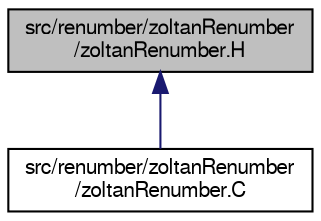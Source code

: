 digraph "src/renumber/zoltanRenumber/zoltanRenumber.H"
{
  bgcolor="transparent";
  edge [fontname="FreeSans",fontsize="10",labelfontname="FreeSans",labelfontsize="10"];
  node [fontname="FreeSans",fontsize="10",shape=record];
  Node1 [label="src/renumber/zoltanRenumber\l/zoltanRenumber.H",height=0.2,width=0.4,color="black", fillcolor="grey75", style="filled" fontcolor="black"];
  Node1 -> Node2 [dir="back",color="midnightblue",fontsize="10",style="solid",fontname="FreeSans"];
  Node2 [label="src/renumber/zoltanRenumber\l/zoltanRenumber.C",height=0.2,width=0.4,color="black",URL="$a09147.html"];
}
